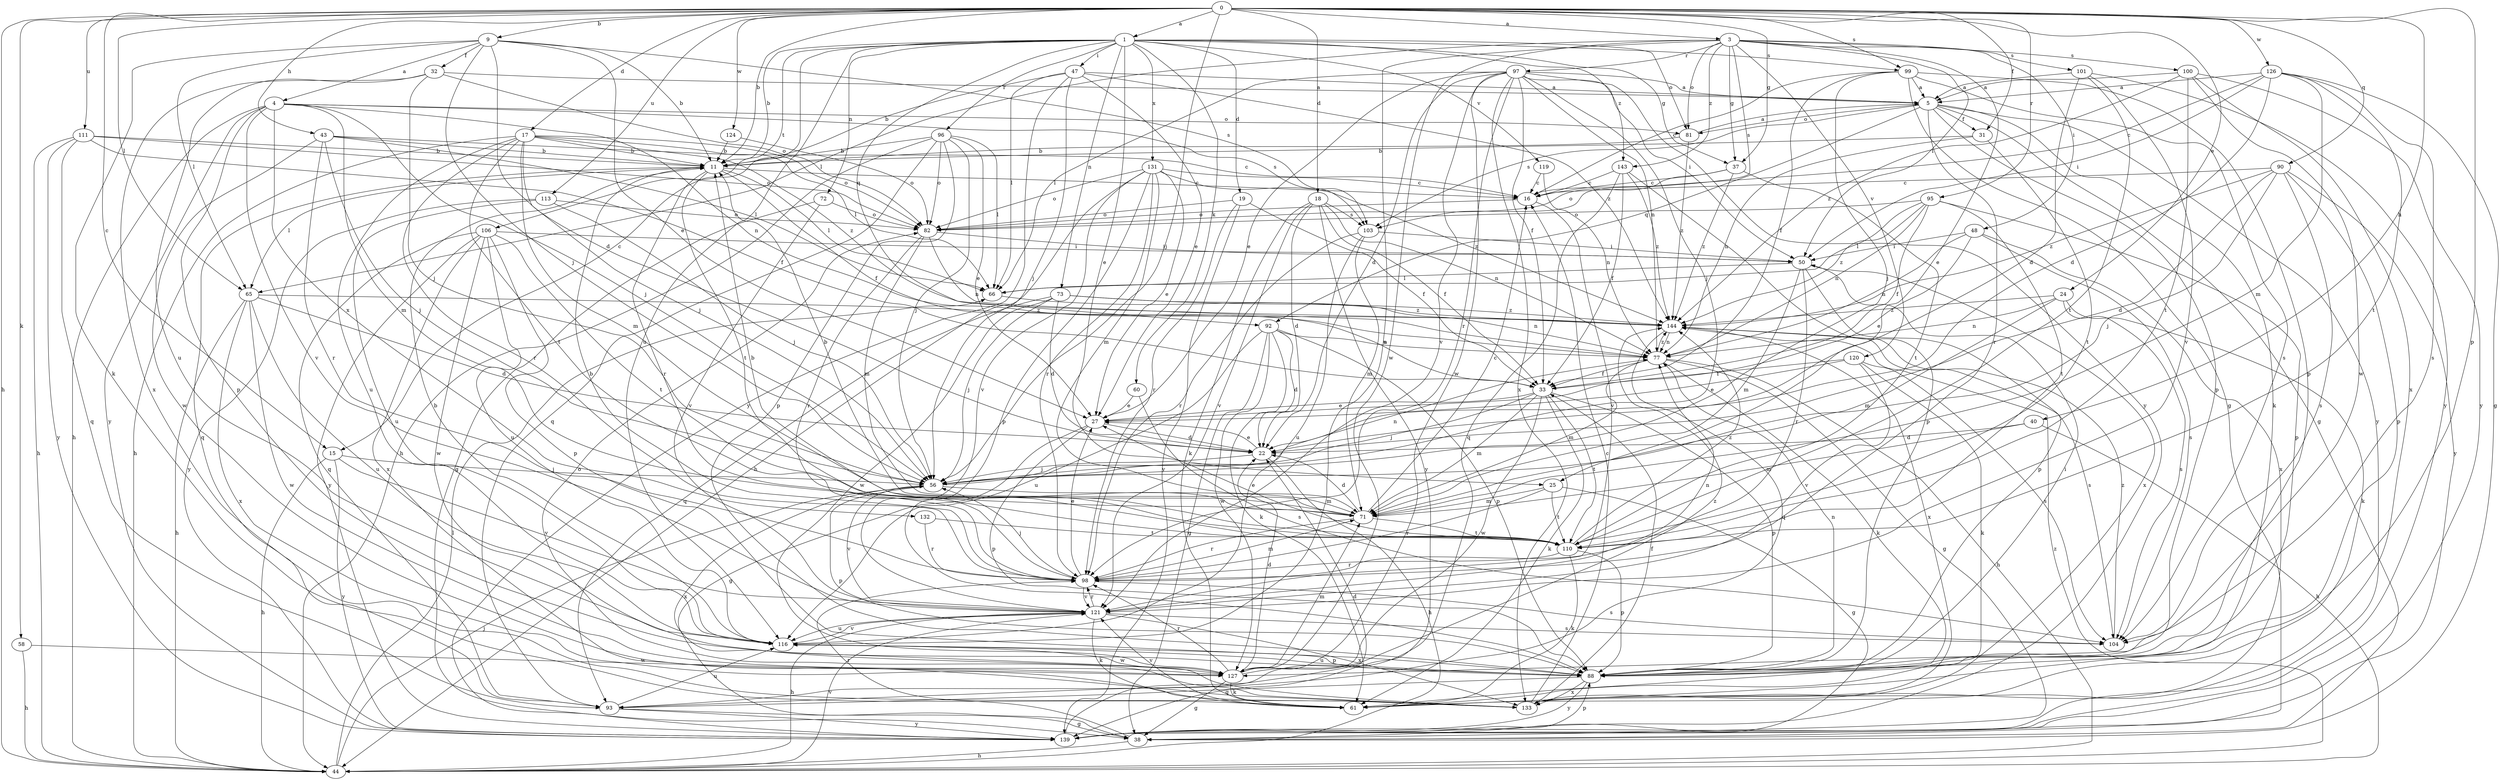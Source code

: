 strict digraph  {
0;
1;
3;
4;
5;
9;
11;
15;
16;
17;
18;
19;
22;
24;
25;
27;
31;
32;
33;
37;
38;
40;
43;
44;
47;
48;
50;
56;
58;
60;
61;
65;
66;
71;
72;
73;
77;
81;
82;
88;
90;
92;
93;
95;
96;
97;
98;
99;
100;
101;
103;
104;
106;
110;
111;
113;
116;
119;
120;
121;
124;
126;
127;
131;
132;
133;
139;
143;
144;
0 -> 1  [label=a];
0 -> 3  [label=a];
0 -> 9  [label=b];
0 -> 11  [label=b];
0 -> 15  [label=c];
0 -> 17  [label=d];
0 -> 18  [label=d];
0 -> 24  [label=e];
0 -> 31  [label=f];
0 -> 37  [label=g];
0 -> 40  [label=h];
0 -> 43  [label=h];
0 -> 44  [label=h];
0 -> 56  [label=j];
0 -> 58  [label=k];
0 -> 65  [label=l];
0 -> 88  [label=p];
0 -> 90  [label=q];
0 -> 95  [label=r];
0 -> 99  [label=s];
0 -> 111  [label=u];
0 -> 113  [label=u];
0 -> 124  [label=w];
0 -> 126  [label=w];
1 -> 11  [label=b];
1 -> 15  [label=c];
1 -> 19  [label=d];
1 -> 25  [label=e];
1 -> 37  [label=g];
1 -> 47  [label=i];
1 -> 60  [label=k];
1 -> 72  [label=n];
1 -> 73  [label=n];
1 -> 81  [label=o];
1 -> 92  [label=q];
1 -> 96  [label=r];
1 -> 99  [label=s];
1 -> 106  [label=t];
1 -> 116  [label=u];
1 -> 119  [label=v];
1 -> 131  [label=x];
1 -> 143  [label=z];
3 -> 25  [label=e];
3 -> 37  [label=g];
3 -> 48  [label=i];
3 -> 50  [label=i];
3 -> 65  [label=l];
3 -> 81  [label=o];
3 -> 97  [label=r];
3 -> 100  [label=s];
3 -> 101  [label=s];
3 -> 103  [label=s];
3 -> 116  [label=u];
3 -> 120  [label=v];
3 -> 127  [label=w];
3 -> 143  [label=z];
4 -> 44  [label=h];
4 -> 56  [label=j];
4 -> 71  [label=m];
4 -> 77  [label=n];
4 -> 81  [label=o];
4 -> 88  [label=p];
4 -> 103  [label=s];
4 -> 121  [label=v];
4 -> 132  [label=x];
4 -> 139  [label=y];
5 -> 31  [label=f];
5 -> 38  [label=g];
5 -> 61  [label=k];
5 -> 81  [label=o];
5 -> 88  [label=p];
5 -> 92  [label=q];
5 -> 98  [label=r];
5 -> 103  [label=s];
5 -> 139  [label=y];
9 -> 4  [label=a];
9 -> 11  [label=b];
9 -> 22  [label=d];
9 -> 27  [label=e];
9 -> 32  [label=f];
9 -> 56  [label=j];
9 -> 61  [label=k];
9 -> 65  [label=l];
9 -> 103  [label=s];
11 -> 16  [label=c];
11 -> 33  [label=f];
11 -> 65  [label=l];
11 -> 66  [label=l];
11 -> 93  [label=q];
11 -> 98  [label=r];
11 -> 110  [label=t];
15 -> 44  [label=h];
15 -> 56  [label=j];
15 -> 121  [label=v];
15 -> 139  [label=y];
16 -> 82  [label=o];
16 -> 121  [label=v];
17 -> 11  [label=b];
17 -> 44  [label=h];
17 -> 56  [label=j];
17 -> 66  [label=l];
17 -> 71  [label=m];
17 -> 82  [label=o];
17 -> 98  [label=r];
17 -> 110  [label=t];
17 -> 116  [label=u];
17 -> 144  [label=z];
18 -> 22  [label=d];
18 -> 33  [label=f];
18 -> 61  [label=k];
18 -> 77  [label=n];
18 -> 103  [label=s];
18 -> 121  [label=v];
18 -> 139  [label=y];
19 -> 33  [label=f];
19 -> 82  [label=o];
19 -> 98  [label=r];
19 -> 139  [label=y];
22 -> 27  [label=e];
22 -> 44  [label=h];
22 -> 56  [label=j];
24 -> 61  [label=k];
24 -> 71  [label=m];
24 -> 77  [label=n];
24 -> 104  [label=s];
24 -> 144  [label=z];
25 -> 38  [label=g];
25 -> 71  [label=m];
25 -> 98  [label=r];
25 -> 110  [label=t];
27 -> 22  [label=d];
27 -> 38  [label=g];
27 -> 88  [label=p];
31 -> 11  [label=b];
31 -> 77  [label=n];
31 -> 110  [label=t];
32 -> 5  [label=a];
32 -> 56  [label=j];
32 -> 82  [label=o];
32 -> 116  [label=u];
32 -> 133  [label=x];
33 -> 27  [label=e];
33 -> 56  [label=j];
33 -> 61  [label=k];
33 -> 71  [label=m];
33 -> 88  [label=p];
33 -> 110  [label=t];
33 -> 127  [label=w];
37 -> 16  [label=c];
37 -> 82  [label=o];
37 -> 110  [label=t];
37 -> 144  [label=z];
38 -> 44  [label=h];
38 -> 98  [label=r];
40 -> 22  [label=d];
40 -> 44  [label=h];
40 -> 71  [label=m];
43 -> 11  [label=b];
43 -> 16  [label=c];
43 -> 56  [label=j];
43 -> 66  [label=l];
43 -> 98  [label=r];
43 -> 127  [label=w];
44 -> 56  [label=j];
44 -> 66  [label=l];
44 -> 121  [label=v];
44 -> 144  [label=z];
47 -> 5  [label=a];
47 -> 11  [label=b];
47 -> 27  [label=e];
47 -> 56  [label=j];
47 -> 66  [label=l];
47 -> 139  [label=y];
47 -> 144  [label=z];
48 -> 27  [label=e];
48 -> 50  [label=i];
48 -> 77  [label=n];
48 -> 104  [label=s];
48 -> 133  [label=x];
50 -> 66  [label=l];
50 -> 71  [label=m];
50 -> 88  [label=p];
50 -> 98  [label=r];
50 -> 133  [label=x];
56 -> 71  [label=m];
56 -> 77  [label=n];
56 -> 88  [label=p];
56 -> 121  [label=v];
56 -> 133  [label=x];
58 -> 44  [label=h];
58 -> 127  [label=w];
60 -> 27  [label=e];
60 -> 104  [label=s];
61 -> 121  [label=v];
65 -> 22  [label=d];
65 -> 44  [label=h];
65 -> 116  [label=u];
65 -> 127  [label=w];
65 -> 133  [label=x];
65 -> 144  [label=z];
66 -> 144  [label=z];
71 -> 11  [label=b];
71 -> 16  [label=c];
71 -> 22  [label=d];
71 -> 98  [label=r];
71 -> 110  [label=t];
72 -> 38  [label=g];
72 -> 82  [label=o];
72 -> 121  [label=v];
73 -> 22  [label=d];
73 -> 56  [label=j];
73 -> 77  [label=n];
73 -> 93  [label=q];
73 -> 127  [label=w];
73 -> 144  [label=z];
77 -> 33  [label=f];
77 -> 38  [label=g];
77 -> 44  [label=h];
77 -> 61  [label=k];
77 -> 71  [label=m];
77 -> 144  [label=z];
81 -> 5  [label=a];
81 -> 11  [label=b];
81 -> 144  [label=z];
82 -> 50  [label=i];
82 -> 71  [label=m];
82 -> 77  [label=n];
82 -> 98  [label=r];
88 -> 50  [label=i];
88 -> 77  [label=n];
88 -> 93  [label=q];
88 -> 116  [label=u];
88 -> 133  [label=x];
88 -> 139  [label=y];
90 -> 16  [label=c];
90 -> 22  [label=d];
90 -> 56  [label=j];
90 -> 88  [label=p];
90 -> 104  [label=s];
90 -> 139  [label=y];
90 -> 144  [label=z];
92 -> 22  [label=d];
92 -> 38  [label=g];
92 -> 61  [label=k];
92 -> 77  [label=n];
92 -> 88  [label=p];
92 -> 116  [label=u];
92 -> 127  [label=w];
93 -> 38  [label=g];
93 -> 116  [label=u];
93 -> 139  [label=y];
95 -> 33  [label=f];
95 -> 66  [label=l];
95 -> 77  [label=n];
95 -> 82  [label=o];
95 -> 88  [label=p];
95 -> 110  [label=t];
95 -> 144  [label=z];
96 -> 11  [label=b];
96 -> 27  [label=e];
96 -> 44  [label=h];
96 -> 56  [label=j];
96 -> 66  [label=l];
96 -> 82  [label=o];
96 -> 88  [label=p];
96 -> 93  [label=q];
97 -> 5  [label=a];
97 -> 22  [label=d];
97 -> 27  [label=e];
97 -> 33  [label=f];
97 -> 50  [label=i];
97 -> 56  [label=j];
97 -> 66  [label=l];
97 -> 77  [label=n];
97 -> 98  [label=r];
97 -> 121  [label=v];
97 -> 127  [label=w];
97 -> 133  [label=x];
97 -> 139  [label=y];
98 -> 11  [label=b];
98 -> 27  [label=e];
98 -> 56  [label=j];
98 -> 71  [label=m];
98 -> 104  [label=s];
98 -> 121  [label=v];
99 -> 5  [label=a];
99 -> 16  [label=c];
99 -> 33  [label=f];
99 -> 38  [label=g];
99 -> 56  [label=j];
99 -> 88  [label=p];
99 -> 104  [label=s];
100 -> 5  [label=a];
100 -> 110  [label=t];
100 -> 127  [label=w];
100 -> 133  [label=x];
100 -> 139  [label=y];
100 -> 144  [label=z];
101 -> 5  [label=a];
101 -> 22  [label=d];
101 -> 110  [label=t];
101 -> 121  [label=v];
101 -> 139  [label=y];
103 -> 50  [label=i];
103 -> 71  [label=m];
103 -> 98  [label=r];
103 -> 116  [label=u];
104 -> 144  [label=z];
106 -> 50  [label=i];
106 -> 88  [label=p];
106 -> 93  [label=q];
106 -> 110  [label=t];
106 -> 116  [label=u];
106 -> 127  [label=w];
106 -> 133  [label=x];
106 -> 139  [label=y];
110 -> 11  [label=b];
110 -> 27  [label=e];
110 -> 61  [label=k];
110 -> 88  [label=p];
110 -> 98  [label=r];
110 -> 144  [label=z];
111 -> 11  [label=b];
111 -> 33  [label=f];
111 -> 44  [label=h];
111 -> 82  [label=o];
111 -> 93  [label=q];
111 -> 139  [label=y];
113 -> 56  [label=j];
113 -> 82  [label=o];
113 -> 116  [label=u];
113 -> 139  [label=y];
116 -> 11  [label=b];
116 -> 88  [label=p];
116 -> 121  [label=v];
116 -> 127  [label=w];
119 -> 16  [label=c];
119 -> 77  [label=n];
120 -> 27  [label=e];
120 -> 33  [label=f];
120 -> 61  [label=k];
120 -> 104  [label=s];
120 -> 121  [label=v];
121 -> 44  [label=h];
121 -> 61  [label=k];
121 -> 77  [label=n];
121 -> 98  [label=r];
121 -> 104  [label=s];
121 -> 116  [label=u];
121 -> 133  [label=x];
124 -> 11  [label=b];
124 -> 82  [label=o];
126 -> 5  [label=a];
126 -> 16  [label=c];
126 -> 22  [label=d];
126 -> 38  [label=g];
126 -> 50  [label=i];
126 -> 71  [label=m];
126 -> 104  [label=s];
126 -> 110  [label=t];
127 -> 22  [label=d];
127 -> 38  [label=g];
127 -> 61  [label=k];
127 -> 71  [label=m];
127 -> 98  [label=r];
127 -> 144  [label=z];
131 -> 16  [label=c];
131 -> 27  [label=e];
131 -> 44  [label=h];
131 -> 71  [label=m];
131 -> 82  [label=o];
131 -> 88  [label=p];
131 -> 98  [label=r];
131 -> 121  [label=v];
131 -> 144  [label=z];
132 -> 98  [label=r];
132 -> 110  [label=t];
133 -> 16  [label=c];
133 -> 33  [label=f];
133 -> 82  [label=o];
139 -> 22  [label=d];
139 -> 88  [label=p];
143 -> 16  [label=c];
143 -> 33  [label=f];
143 -> 88  [label=p];
143 -> 93  [label=q];
143 -> 144  [label=z];
144 -> 77  [label=n];
144 -> 93  [label=q];
144 -> 104  [label=s];
144 -> 133  [label=x];
}
